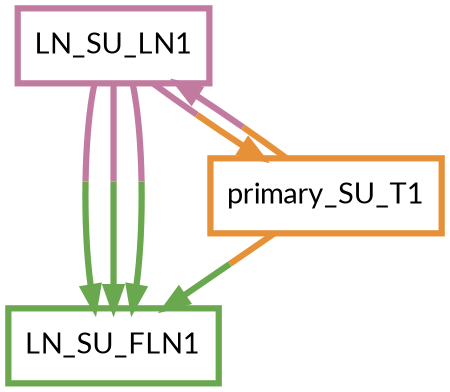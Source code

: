 digraph  {
dpi=600;size=3.5;
LN_SU_FLN1 [color="#6aa84fff", fillcolor=white, fontname=Lato, penwidth="3.0", shape=box];
LN_SU_LN1 [color="#c27ba0ff", fillcolor=white, fontname=Lato, penwidth="3.0", shape=box];
primary_SU_T1 [color="#e69138ff", fillcolor=white, fontname=Lato, penwidth="3.0", shape=box];
LN_SU_LN1 -> LN_SU_FLN1  [color="#c27ba0ff;0.5:#6aa84fff", key=0, penwidth=3];
LN_SU_LN1 -> LN_SU_FLN1  [color="#c27ba0ff;0.5:#6aa84fff", key=1, penwidth=3];
LN_SU_LN1 -> LN_SU_FLN1  [color="#c27ba0ff;0.5:#6aa84fff", key=2, penwidth=3];
LN_SU_LN1 -> primary_SU_T1  [color="#c27ba0ff;0.5:#e69138ff", key=0, penwidth=3];
primary_SU_T1 -> LN_SU_FLN1  [color="#e69138ff;0.5:#6aa84fff", key=0, penwidth=3];
primary_SU_T1 -> LN_SU_LN1  [color="#e69138ff;0.5:#c27ba0ff", key=0, penwidth=3];
}
